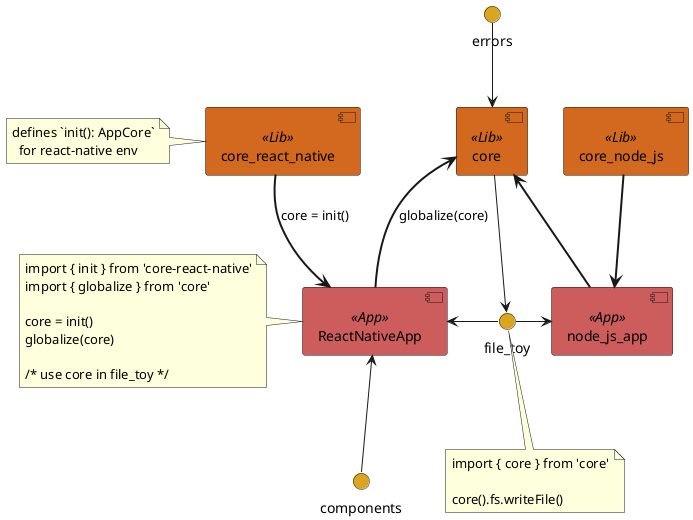 @startuml architecture-overview-no-frames
  skinparam component {
    BackgroundColor<<App>> IndianRed
    BackgroundColor<<Lib>> Chocolate
  }
  skinparam interface {
    BackgroundColor GoldenRod
  }

  [ReactNativeApp] <<App>>
  [node_js_app] <<App>>

  [core] <<Lib>>
  [core_react_native] <<Lib>>
  [core_node_js] <<Lib>>


  () errors
  () components
  () file_toy

  note left of [core_react_native] : defines `init(): AppCore`\n  for react-native env
  note left of [ReactNativeApp] : import { init } from 'core-react-native'\nimport { globalize } from 'core'\n\ncore = init()\nglobalize(core)\n\n/* use core in file_toy */

  core_react_native ==> [ReactNativeApp] : core = init()
  core <== [ReactNativeApp] : globalize(core)
  core_node_js ==> [node_js_app]
  core <== [node_js_app]
  core <-up- errors

  [ReactNativeApp] <- file_toy
  file_toy -> [node_js_app]
  [ReactNativeApp] <-- components

  file_toy <- core

  note bottom of file_toy : import { core } from 'core'\n\ncore().fs.writeFile()
@enduml